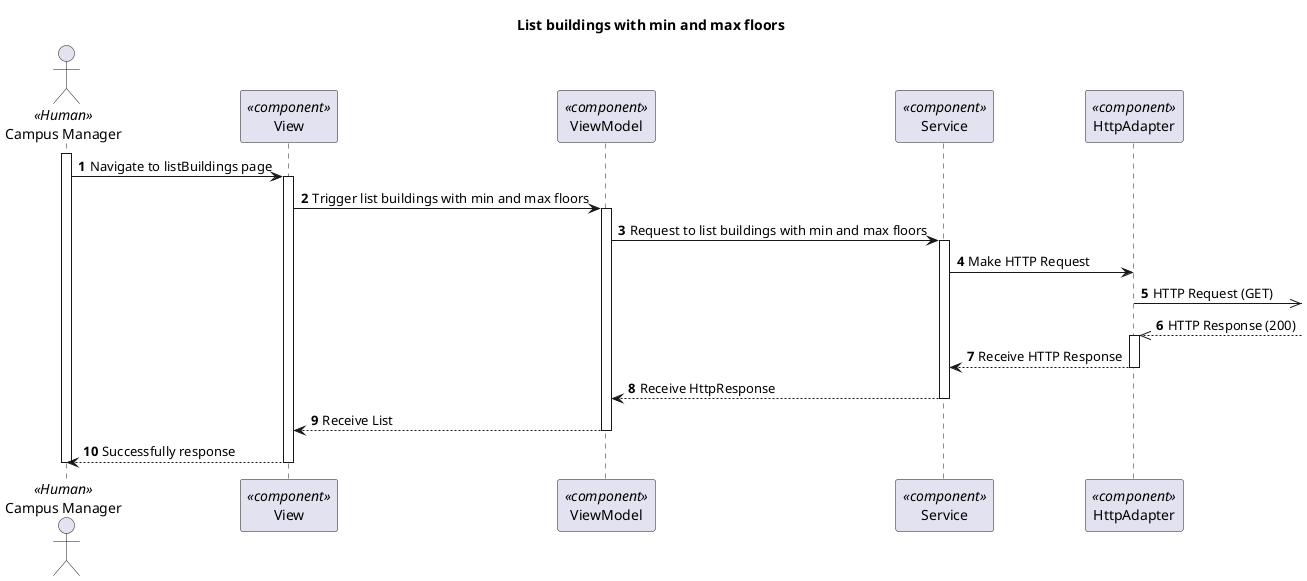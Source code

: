 @startuml Process View - Level 3

autonumber
skinparam packageStyle rect

title List buildings with min and max floors

actor "Campus Manager" as CM <<Human>>
participant "View" as view <<component>>
participant "ViewModel" as viewModel <<component>>
participant "Service" as service <<component>>
participant "HttpAdapter" as httpAdapter <<component>>

activate CM
CM -> view : Navigate to listBuildings page
activate view
view -> viewModel : Trigger list buildings with min and max floors

activate viewModel
viewModel -> service : Request to list buildings with min and max floors

activate service
service -> httpAdapter : Make HTTP Request
httpAdapter ->> : HTTP Request (GET)
httpAdapter <<-- : HTTP Response (200)
activate httpAdapter
httpAdapter --> service : Receive HTTP Response
deactivate httpAdapter

service --> viewModel : Receive HttpResponse
deactivate service
viewModel --> view : Receive List
deactivate viewModel

CM <-- view : Successfully response
deactivate view
deactivate service
deactivate CM
@enduml
